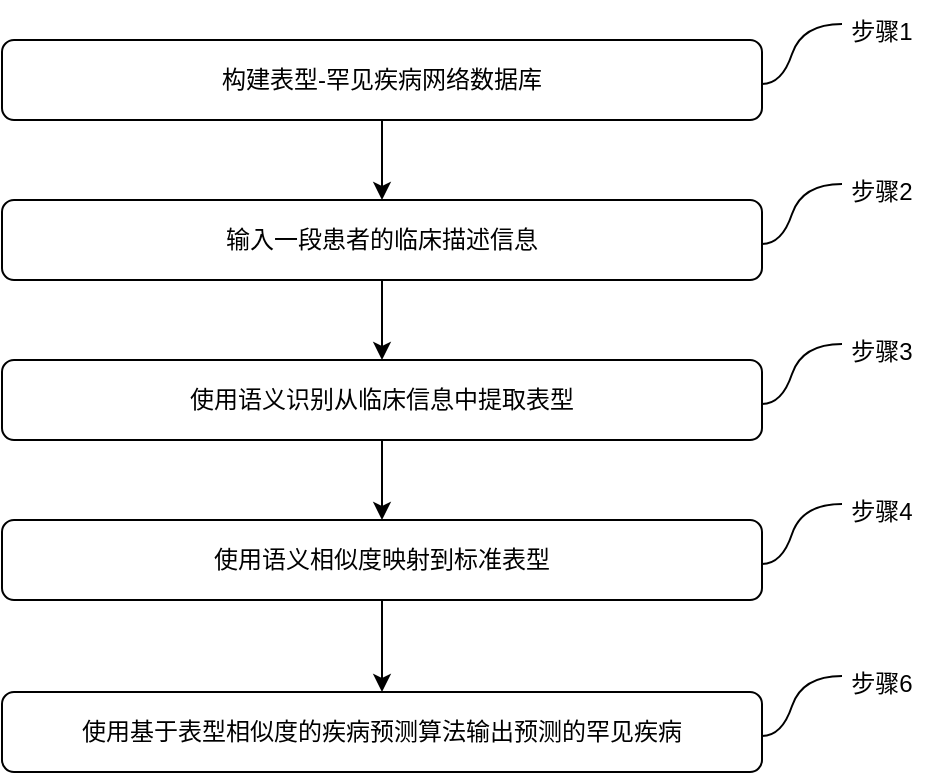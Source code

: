 <mxfile version="21.6.5" type="github">
  <diagram id="C5RBs43oDa-KdzZeNtuy" name="Page-1">
    <mxGraphModel dx="996" dy="581" grid="1" gridSize="10" guides="1" tooltips="1" connect="1" arrows="1" fold="1" page="1" pageScale="1" pageWidth="827" pageHeight="1169" math="0" shadow="0">
      <root>
        <mxCell id="WIyWlLk6GJQsqaUBKTNV-0" />
        <mxCell id="WIyWlLk6GJQsqaUBKTNV-1" parent="WIyWlLk6GJQsqaUBKTNV-0" />
        <mxCell id="rnY7UrIKa5mlGTqYV3wB-11" value="" style="edgeStyle=orthogonalEdgeStyle;rounded=0;orthogonalLoop=1;jettySize=auto;" parent="WIyWlLk6GJQsqaUBKTNV-1" source="WIyWlLk6GJQsqaUBKTNV-3" target="rnY7UrIKa5mlGTqYV3wB-8" edge="1">
          <mxGeometry relative="1" as="geometry" />
        </mxCell>
        <mxCell id="WIyWlLk6GJQsqaUBKTNV-3" value="输入一段患者的临床描述信息" style="rounded=1;whiteSpace=wrap;fontSize=12;glass=0;strokeWidth=1;shadow=0;" parent="WIyWlLk6GJQsqaUBKTNV-1" vertex="1">
          <mxGeometry x="160" y="150" width="380" height="40" as="geometry" />
        </mxCell>
        <mxCell id="rnY7UrIKa5mlGTqYV3wB-10" value="" style="edgeStyle=orthogonalEdgeStyle;rounded=0;orthogonalLoop=1;jettySize=auto;" parent="WIyWlLk6GJQsqaUBKTNV-1" source="rnY7UrIKa5mlGTqYV3wB-8" target="rnY7UrIKa5mlGTqYV3wB-9" edge="1">
          <mxGeometry relative="1" as="geometry" />
        </mxCell>
        <mxCell id="rnY7UrIKa5mlGTqYV3wB-8" value="使用语义识别从临床信息中提取表型" style="rounded=1;whiteSpace=wrap;fontSize=12;glass=0;strokeWidth=1;shadow=0;" parent="WIyWlLk6GJQsqaUBKTNV-1" vertex="1">
          <mxGeometry x="160" y="230" width="380" height="40" as="geometry" />
        </mxCell>
        <mxCell id="ArTBs9vZCOjfMz9yab7Q-2" value="" style="edgeStyle=orthogonalEdgeStyle;rounded=0;orthogonalLoop=1;jettySize=auto;html=1;" parent="WIyWlLk6GJQsqaUBKTNV-1" source="rnY7UrIKa5mlGTqYV3wB-9" target="rnY7UrIKa5mlGTqYV3wB-32" edge="1">
          <mxGeometry relative="1" as="geometry" />
        </mxCell>
        <mxCell id="rnY7UrIKa5mlGTqYV3wB-9" value="使用语义相似度映射到标准表型" style="rounded=1;whiteSpace=wrap;fontSize=12;glass=0;strokeWidth=1;shadow=0;" parent="WIyWlLk6GJQsqaUBKTNV-1" vertex="1">
          <mxGeometry x="160" y="310" width="380" height="40" as="geometry" />
        </mxCell>
        <mxCell id="rnY7UrIKa5mlGTqYV3wB-24" value="" style="endArrow=none;curved=1;" parent="WIyWlLk6GJQsqaUBKTNV-1" edge="1">
          <mxGeometry width="50" height="50" relative="1" as="geometry">
            <mxPoint x="540" y="172" as="sourcePoint" />
            <mxPoint x="580" y="142" as="targetPoint" />
            <Array as="points">
              <mxPoint x="550" y="172" />
              <mxPoint x="560" y="142" />
            </Array>
          </mxGeometry>
        </mxCell>
        <mxCell id="rnY7UrIKa5mlGTqYV3wB-25" value="步骤2" style="text;align=center;verticalAlign=middle;resizable=0;points=[];autosize=1;strokeColor=none;fillColor=none;" parent="WIyWlLk6GJQsqaUBKTNV-1" vertex="1">
          <mxGeometry x="575" y="130" width="50" height="30" as="geometry" />
        </mxCell>
        <mxCell id="rnY7UrIKa5mlGTqYV3wB-26" value="" style="endArrow=none;curved=1;" parent="WIyWlLk6GJQsqaUBKTNV-1" edge="1">
          <mxGeometry width="50" height="50" relative="1" as="geometry">
            <mxPoint x="540" y="252" as="sourcePoint" />
            <mxPoint x="580" y="222" as="targetPoint" />
            <Array as="points">
              <mxPoint x="550" y="252" />
              <mxPoint x="560" y="222" />
            </Array>
          </mxGeometry>
        </mxCell>
        <mxCell id="rnY7UrIKa5mlGTqYV3wB-27" value="步骤3" style="text;align=center;verticalAlign=middle;resizable=0;points=[];autosize=1;strokeColor=none;fillColor=none;" parent="WIyWlLk6GJQsqaUBKTNV-1" vertex="1">
          <mxGeometry x="575" y="210" width="50" height="30" as="geometry" />
        </mxCell>
        <mxCell id="rnY7UrIKa5mlGTqYV3wB-28" value="" style="endArrow=none;curved=1;" parent="WIyWlLk6GJQsqaUBKTNV-1" edge="1">
          <mxGeometry width="50" height="50" relative="1" as="geometry">
            <mxPoint x="540" y="332" as="sourcePoint" />
            <mxPoint x="580" y="302" as="targetPoint" />
            <Array as="points">
              <mxPoint x="550" y="332" />
              <mxPoint x="560" y="302" />
            </Array>
          </mxGeometry>
        </mxCell>
        <mxCell id="rnY7UrIKa5mlGTqYV3wB-29" value="步骤4" style="text;align=center;verticalAlign=middle;resizable=0;points=[];autosize=1;strokeColor=none;fillColor=none;" parent="WIyWlLk6GJQsqaUBKTNV-1" vertex="1">
          <mxGeometry x="575" y="290" width="50" height="30" as="geometry" />
        </mxCell>
        <mxCell id="rnY7UrIKa5mlGTqYV3wB-32" value="使用基于表型相似度的疾病预测算法输出预测的罕见疾病" style="rounded=1;whiteSpace=wrap;fontSize=12;glass=0;strokeWidth=1;shadow=0;" parent="WIyWlLk6GJQsqaUBKTNV-1" vertex="1">
          <mxGeometry x="160" y="396" width="380" height="40" as="geometry" />
        </mxCell>
        <mxCell id="rnY7UrIKa5mlGTqYV3wB-33" value="" style="endArrow=none;curved=1;" parent="WIyWlLk6GJQsqaUBKTNV-1" edge="1">
          <mxGeometry width="50" height="50" relative="1" as="geometry">
            <mxPoint x="540" y="418" as="sourcePoint" />
            <mxPoint x="580" y="388" as="targetPoint" />
            <Array as="points">
              <mxPoint x="550" y="418" />
              <mxPoint x="560" y="388" />
            </Array>
          </mxGeometry>
        </mxCell>
        <mxCell id="rnY7UrIKa5mlGTqYV3wB-34" value="步骤6" style="text;align=center;verticalAlign=middle;resizable=0;points=[];autosize=1;strokeColor=none;fillColor=none;" parent="WIyWlLk6GJQsqaUBKTNV-1" vertex="1">
          <mxGeometry x="575" y="376" width="50" height="30" as="geometry" />
        </mxCell>
        <mxCell id="9cG7aK20crFb2Dy1DpVD-5" value="" style="edgeStyle=orthogonalEdgeStyle;rounded=0;orthogonalLoop=1;jettySize=auto;html=1;" parent="WIyWlLk6GJQsqaUBKTNV-1" source="9cG7aK20crFb2Dy1DpVD-1" target="WIyWlLk6GJQsqaUBKTNV-3" edge="1">
          <mxGeometry relative="1" as="geometry" />
        </mxCell>
        <mxCell id="9cG7aK20crFb2Dy1DpVD-1" value="构建表型-罕见疾病网络数据库" style="rounded=1;whiteSpace=wrap;fontSize=12;glass=0;strokeWidth=1;shadow=0;" parent="WIyWlLk6GJQsqaUBKTNV-1" vertex="1">
          <mxGeometry x="160" y="70" width="380" height="40" as="geometry" />
        </mxCell>
        <mxCell id="9cG7aK20crFb2Dy1DpVD-2" value="" style="endArrow=none;curved=1;" parent="WIyWlLk6GJQsqaUBKTNV-1" edge="1">
          <mxGeometry width="50" height="50" relative="1" as="geometry">
            <mxPoint x="540" y="92" as="sourcePoint" />
            <mxPoint x="580" y="62" as="targetPoint" />
            <Array as="points">
              <mxPoint x="550" y="92" />
              <mxPoint x="560" y="62" />
            </Array>
          </mxGeometry>
        </mxCell>
        <mxCell id="9cG7aK20crFb2Dy1DpVD-3" value="步骤1" style="text;align=center;verticalAlign=middle;resizable=0;points=[];autosize=1;strokeColor=none;fillColor=none;" parent="WIyWlLk6GJQsqaUBKTNV-1" vertex="1">
          <mxGeometry x="575" y="50" width="50" height="30" as="geometry" />
        </mxCell>
      </root>
    </mxGraphModel>
  </diagram>
</mxfile>
